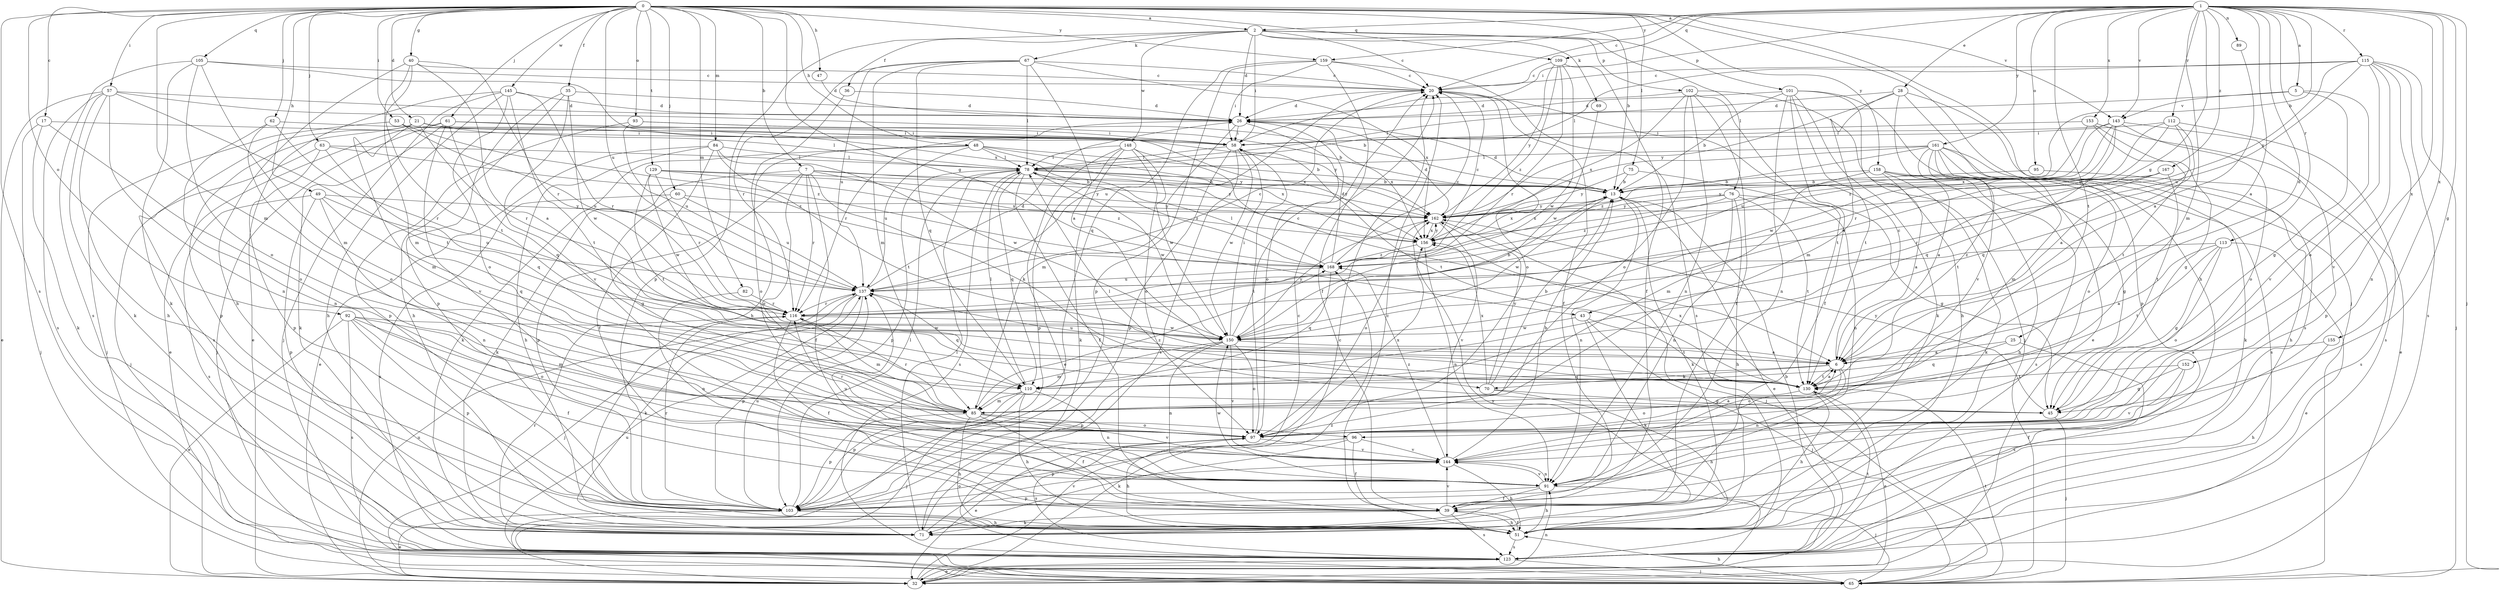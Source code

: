 strict digraph  {
0;
1;
2;
5;
6;
7;
13;
17;
20;
21;
25;
26;
28;
32;
35;
36;
39;
40;
43;
45;
47;
48;
49;
51;
53;
57;
58;
60;
61;
62;
63;
65;
67;
69;
70;
71;
75;
76;
78;
82;
84;
85;
89;
91;
92;
93;
95;
96;
97;
101;
102;
103;
105;
109;
110;
112;
113;
115;
116;
123;
129;
130;
137;
143;
144;
145;
148;
150;
152;
153;
155;
156;
158;
159;
161;
162;
167;
168;
0 -> 2  [label=a];
0 -> 7  [label=b];
0 -> 13  [label=b];
0 -> 17  [label=c];
0 -> 21  [label=d];
0 -> 35  [label=f];
0 -> 40  [label=g];
0 -> 43  [label=g];
0 -> 47  [label=h];
0 -> 48  [label=h];
0 -> 49  [label=h];
0 -> 51  [label=h];
0 -> 53  [label=i];
0 -> 57  [label=i];
0 -> 60  [label=j];
0 -> 61  [label=j];
0 -> 62  [label=j];
0 -> 63  [label=j];
0 -> 65  [label=j];
0 -> 75  [label=l];
0 -> 82  [label=m];
0 -> 84  [label=m];
0 -> 85  [label=m];
0 -> 92  [label=o];
0 -> 93  [label=o];
0 -> 105  [label=q];
0 -> 109  [label=q];
0 -> 123  [label=s];
0 -> 129  [label=t];
0 -> 137  [label=u];
0 -> 143  [label=v];
0 -> 145  [label=w];
0 -> 158  [label=y];
0 -> 159  [label=y];
1 -> 2  [label=a];
1 -> 5  [label=a];
1 -> 6  [label=a];
1 -> 13  [label=b];
1 -> 20  [label=c];
1 -> 25  [label=d];
1 -> 28  [label=e];
1 -> 43  [label=g];
1 -> 45  [label=g];
1 -> 58  [label=i];
1 -> 65  [label=j];
1 -> 85  [label=m];
1 -> 89  [label=n];
1 -> 95  [label=o];
1 -> 109  [label=q];
1 -> 112  [label=r];
1 -> 113  [label=r];
1 -> 115  [label=r];
1 -> 130  [label=t];
1 -> 143  [label=v];
1 -> 152  [label=x];
1 -> 153  [label=x];
1 -> 155  [label=x];
1 -> 159  [label=y];
1 -> 161  [label=y];
1 -> 167  [label=z];
2 -> 20  [label=c];
2 -> 26  [label=d];
2 -> 36  [label=f];
2 -> 58  [label=i];
2 -> 67  [label=k];
2 -> 69  [label=k];
2 -> 76  [label=l];
2 -> 101  [label=p];
2 -> 102  [label=p];
2 -> 103  [label=p];
2 -> 148  [label=w];
5 -> 45  [label=g];
5 -> 78  [label=l];
5 -> 143  [label=v];
5 -> 144  [label=v];
6 -> 20  [label=c];
6 -> 70  [label=k];
6 -> 91  [label=n];
6 -> 96  [label=o];
6 -> 110  [label=q];
6 -> 130  [label=t];
6 -> 137  [label=u];
7 -> 13  [label=b];
7 -> 39  [label=f];
7 -> 70  [label=k];
7 -> 71  [label=k];
7 -> 96  [label=o];
7 -> 103  [label=p];
7 -> 116  [label=r];
7 -> 156  [label=x];
7 -> 162  [label=y];
13 -> 26  [label=d];
13 -> 32  [label=e];
13 -> 71  [label=k];
13 -> 91  [label=n];
13 -> 150  [label=w];
13 -> 156  [label=x];
13 -> 162  [label=y];
17 -> 58  [label=i];
17 -> 65  [label=j];
17 -> 71  [label=k];
17 -> 97  [label=o];
20 -> 26  [label=d];
20 -> 39  [label=f];
20 -> 97  [label=o];
20 -> 137  [label=u];
21 -> 58  [label=i];
21 -> 78  [label=l];
21 -> 85  [label=m];
21 -> 103  [label=p];
21 -> 116  [label=r];
21 -> 123  [label=s];
21 -> 162  [label=y];
25 -> 6  [label=a];
25 -> 110  [label=q];
25 -> 123  [label=s];
26 -> 58  [label=i];
26 -> 85  [label=m];
26 -> 97  [label=o];
26 -> 116  [label=r];
26 -> 156  [label=x];
28 -> 26  [label=d];
28 -> 85  [label=m];
28 -> 103  [label=p];
28 -> 123  [label=s];
28 -> 144  [label=v];
28 -> 162  [label=y];
32 -> 20  [label=c];
32 -> 91  [label=n];
32 -> 137  [label=u];
32 -> 162  [label=y];
32 -> 168  [label=z];
35 -> 26  [label=d];
35 -> 51  [label=h];
35 -> 103  [label=p];
35 -> 144  [label=v];
35 -> 150  [label=w];
36 -> 26  [label=d];
36 -> 51  [label=h];
39 -> 51  [label=h];
39 -> 71  [label=k];
39 -> 123  [label=s];
39 -> 144  [label=v];
40 -> 6  [label=a];
40 -> 20  [label=c];
40 -> 51  [label=h];
40 -> 85  [label=m];
40 -> 116  [label=r];
40 -> 130  [label=t];
43 -> 65  [label=j];
43 -> 71  [label=k];
43 -> 130  [label=t];
43 -> 150  [label=w];
45 -> 65  [label=j];
45 -> 78  [label=l];
45 -> 162  [label=y];
47 -> 26  [label=d];
48 -> 13  [label=b];
48 -> 71  [label=k];
48 -> 78  [label=l];
48 -> 97  [label=o];
48 -> 137  [label=u];
48 -> 156  [label=x];
48 -> 162  [label=y];
49 -> 91  [label=n];
49 -> 103  [label=p];
49 -> 110  [label=q];
49 -> 123  [label=s];
49 -> 137  [label=u];
49 -> 162  [label=y];
51 -> 20  [label=c];
51 -> 39  [label=f];
51 -> 123  [label=s];
53 -> 58  [label=i];
53 -> 65  [label=j];
53 -> 137  [label=u];
53 -> 168  [label=z];
57 -> 13  [label=b];
57 -> 26  [label=d];
57 -> 32  [label=e];
57 -> 51  [label=h];
57 -> 71  [label=k];
57 -> 91  [label=n];
57 -> 123  [label=s];
57 -> 130  [label=t];
58 -> 78  [label=l];
58 -> 103  [label=p];
58 -> 123  [label=s];
58 -> 130  [label=t];
58 -> 150  [label=w];
60 -> 45  [label=g];
60 -> 123  [label=s];
60 -> 137  [label=u];
60 -> 162  [label=y];
61 -> 32  [label=e];
61 -> 58  [label=i];
61 -> 65  [label=j];
61 -> 71  [label=k];
61 -> 110  [label=q];
61 -> 144  [label=v];
61 -> 156  [label=x];
62 -> 58  [label=i];
62 -> 91  [label=n];
62 -> 97  [label=o];
62 -> 116  [label=r];
63 -> 65  [label=j];
63 -> 78  [label=l];
63 -> 103  [label=p];
63 -> 110  [label=q];
63 -> 168  [label=z];
65 -> 51  [label=h];
65 -> 130  [label=t];
65 -> 137  [label=u];
67 -> 6  [label=a];
67 -> 20  [label=c];
67 -> 78  [label=l];
67 -> 85  [label=m];
67 -> 110  [label=q];
67 -> 116  [label=r];
67 -> 137  [label=u];
67 -> 156  [label=x];
69 -> 150  [label=w];
70 -> 13  [label=b];
70 -> 45  [label=g];
70 -> 51  [label=h];
70 -> 156  [label=x];
70 -> 162  [label=y];
71 -> 20  [label=c];
71 -> 78  [label=l];
71 -> 97  [label=o];
71 -> 116  [label=r];
75 -> 13  [label=b];
75 -> 91  [label=n];
75 -> 162  [label=y];
76 -> 45  [label=g];
76 -> 51  [label=h];
76 -> 91  [label=n];
76 -> 130  [label=t];
76 -> 156  [label=x];
76 -> 162  [label=y];
76 -> 168  [label=z];
78 -> 13  [label=b];
78 -> 39  [label=f];
78 -> 103  [label=p];
78 -> 110  [label=q];
78 -> 123  [label=s];
78 -> 150  [label=w];
78 -> 162  [label=y];
78 -> 168  [label=z];
82 -> 91  [label=n];
82 -> 116  [label=r];
84 -> 32  [label=e];
84 -> 39  [label=f];
84 -> 51  [label=h];
84 -> 78  [label=l];
84 -> 130  [label=t];
84 -> 150  [label=w];
85 -> 39  [label=f];
85 -> 51  [label=h];
85 -> 97  [label=o];
85 -> 103  [label=p];
85 -> 116  [label=r];
85 -> 144  [label=v];
85 -> 168  [label=z];
89 -> 6  [label=a];
91 -> 39  [label=f];
91 -> 51  [label=h];
91 -> 65  [label=j];
91 -> 103  [label=p];
91 -> 137  [label=u];
91 -> 144  [label=v];
91 -> 150  [label=w];
92 -> 32  [label=e];
92 -> 39  [label=f];
92 -> 85  [label=m];
92 -> 97  [label=o];
92 -> 103  [label=p];
92 -> 123  [label=s];
92 -> 150  [label=w];
93 -> 13  [label=b];
93 -> 58  [label=i];
93 -> 103  [label=p];
93 -> 137  [label=u];
95 -> 13  [label=b];
95 -> 123  [label=s];
96 -> 39  [label=f];
96 -> 71  [label=k];
96 -> 103  [label=p];
96 -> 144  [label=v];
97 -> 6  [label=a];
97 -> 32  [label=e];
97 -> 51  [label=h];
97 -> 58  [label=i];
97 -> 116  [label=r];
97 -> 123  [label=s];
97 -> 144  [label=v];
97 -> 156  [label=x];
101 -> 13  [label=b];
101 -> 26  [label=d];
101 -> 32  [label=e];
101 -> 39  [label=f];
101 -> 51  [label=h];
101 -> 71  [label=k];
101 -> 91  [label=n];
101 -> 130  [label=t];
102 -> 26  [label=d];
102 -> 39  [label=f];
102 -> 65  [label=j];
102 -> 91  [label=n];
102 -> 97  [label=o];
102 -> 130  [label=t];
102 -> 156  [label=x];
103 -> 32  [label=e];
103 -> 51  [label=h];
103 -> 78  [label=l];
103 -> 116  [label=r];
103 -> 137  [label=u];
103 -> 144  [label=v];
105 -> 20  [label=c];
105 -> 71  [label=k];
105 -> 85  [label=m];
105 -> 97  [label=o];
105 -> 123  [label=s];
105 -> 156  [label=x];
109 -> 20  [label=c];
109 -> 39  [label=f];
109 -> 116  [label=r];
109 -> 150  [label=w];
109 -> 162  [label=y];
109 -> 168  [label=z];
110 -> 51  [label=h];
110 -> 65  [label=j];
110 -> 78  [label=l];
110 -> 85  [label=m];
110 -> 91  [label=n];
110 -> 103  [label=p];
112 -> 6  [label=a];
112 -> 58  [label=i];
112 -> 110  [label=q];
112 -> 116  [label=r];
112 -> 123  [label=s];
112 -> 150  [label=w];
113 -> 6  [label=a];
113 -> 32  [label=e];
113 -> 45  [label=g];
113 -> 97  [label=o];
113 -> 130  [label=t];
113 -> 168  [label=z];
115 -> 20  [label=c];
115 -> 65  [label=j];
115 -> 78  [label=l];
115 -> 91  [label=n];
115 -> 97  [label=o];
115 -> 123  [label=s];
115 -> 137  [label=u];
115 -> 144  [label=v];
115 -> 162  [label=y];
116 -> 13  [label=b];
116 -> 39  [label=f];
116 -> 85  [label=m];
116 -> 150  [label=w];
123 -> 13  [label=b];
123 -> 32  [label=e];
123 -> 65  [label=j];
123 -> 130  [label=t];
129 -> 13  [label=b];
129 -> 116  [label=r];
129 -> 130  [label=t];
129 -> 150  [label=w];
129 -> 162  [label=y];
129 -> 168  [label=z];
130 -> 6  [label=a];
130 -> 32  [label=e];
130 -> 51  [label=h];
130 -> 97  [label=o];
130 -> 156  [label=x];
137 -> 20  [label=c];
137 -> 26  [label=d];
137 -> 65  [label=j];
137 -> 71  [label=k];
137 -> 103  [label=p];
137 -> 110  [label=q];
137 -> 116  [label=r];
143 -> 32  [label=e];
143 -> 58  [label=i];
143 -> 97  [label=o];
143 -> 110  [label=q];
143 -> 150  [label=w];
143 -> 156  [label=x];
143 -> 168  [label=z];
144 -> 13  [label=b];
144 -> 51  [label=h];
144 -> 91  [label=n];
144 -> 168  [label=z];
145 -> 26  [label=d];
145 -> 32  [label=e];
145 -> 51  [label=h];
145 -> 65  [label=j];
145 -> 97  [label=o];
145 -> 116  [label=r];
145 -> 130  [label=t];
148 -> 6  [label=a];
148 -> 32  [label=e];
148 -> 71  [label=k];
148 -> 78  [label=l];
148 -> 97  [label=o];
148 -> 103  [label=p];
148 -> 150  [label=w];
150 -> 6  [label=a];
150 -> 20  [label=c];
150 -> 58  [label=i];
150 -> 85  [label=m];
150 -> 91  [label=n];
150 -> 97  [label=o];
150 -> 103  [label=p];
150 -> 144  [label=v];
150 -> 162  [label=y];
152 -> 39  [label=f];
152 -> 45  [label=g];
152 -> 130  [label=t];
152 -> 144  [label=v];
153 -> 45  [label=g];
153 -> 58  [label=i];
153 -> 103  [label=p];
153 -> 130  [label=t];
153 -> 137  [label=u];
155 -> 6  [label=a];
155 -> 51  [label=h];
156 -> 20  [label=c];
156 -> 91  [label=n];
156 -> 162  [label=y];
156 -> 168  [label=z];
158 -> 6  [label=a];
158 -> 13  [label=b];
158 -> 45  [label=g];
158 -> 51  [label=h];
158 -> 71  [label=k];
158 -> 85  [label=m];
158 -> 123  [label=s];
159 -> 20  [label=c];
159 -> 39  [label=f];
159 -> 58  [label=i];
159 -> 103  [label=p];
159 -> 110  [label=q];
159 -> 123  [label=s];
161 -> 6  [label=a];
161 -> 51  [label=h];
161 -> 71  [label=k];
161 -> 78  [label=l];
161 -> 85  [label=m];
161 -> 97  [label=o];
161 -> 123  [label=s];
161 -> 130  [label=t];
161 -> 162  [label=y];
161 -> 168  [label=z];
162 -> 26  [label=d];
162 -> 65  [label=j];
162 -> 97  [label=o];
162 -> 144  [label=v];
162 -> 156  [label=x];
167 -> 13  [label=b];
167 -> 116  [label=r];
167 -> 130  [label=t];
167 -> 162  [label=y];
168 -> 20  [label=c];
168 -> 26  [label=d];
168 -> 78  [label=l];
168 -> 110  [label=q];
168 -> 137  [label=u];
}
